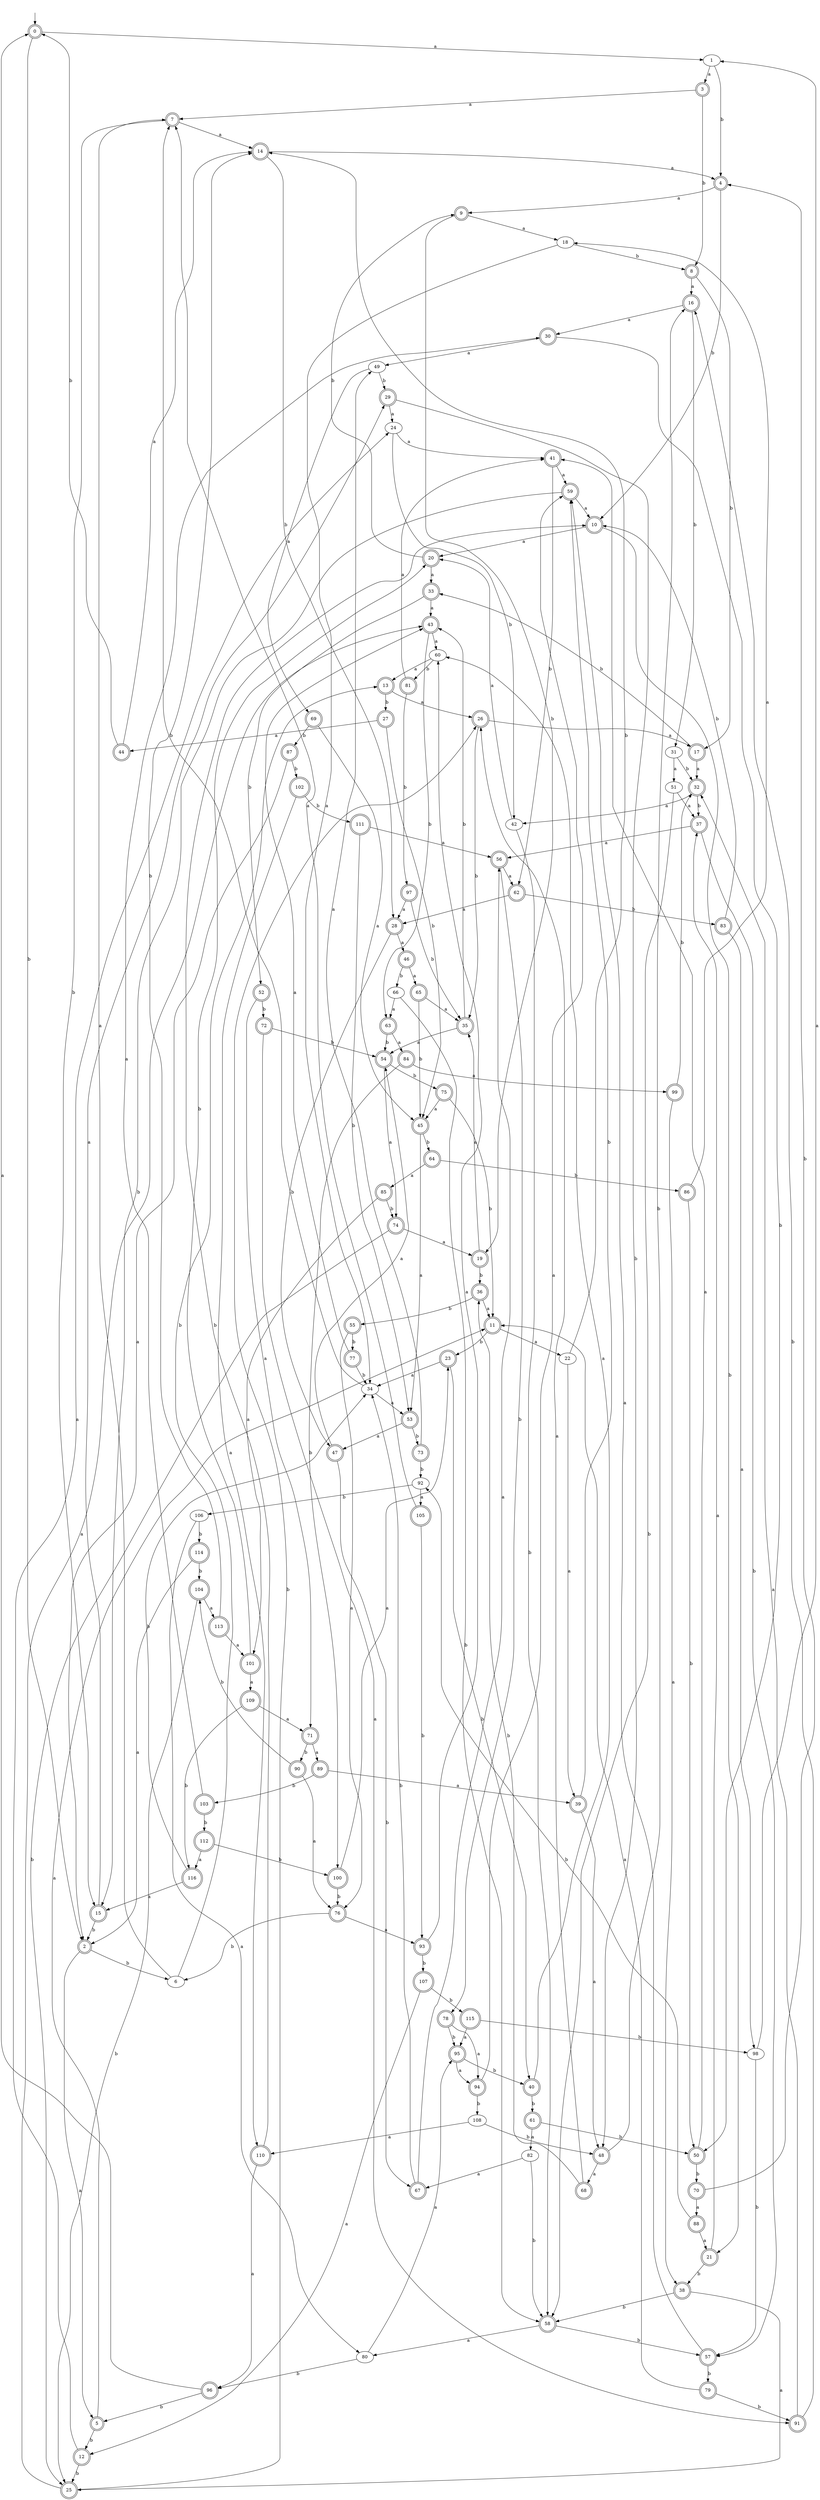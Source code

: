 digraph RandomDFA {
  __start0 [label="", shape=none];
  __start0 -> 0 [label=""];
  0 [shape=circle] [shape=doublecircle]
  0 -> 1 [label="a"]
  0 -> 2 [label="b"]
  1
  1 -> 3 [label="a"]
  1 -> 4 [label="b"]
  2 [shape=doublecircle]
  2 -> 5 [label="a"]
  2 -> 6 [label="b"]
  3 [shape=doublecircle]
  3 -> 7 [label="a"]
  3 -> 8 [label="b"]
  4 [shape=doublecircle]
  4 -> 9 [label="a"]
  4 -> 10 [label="b"]
  5 [shape=doublecircle]
  5 -> 11 [label="a"]
  5 -> 12 [label="b"]
  6
  6 -> 7 [label="a"]
  6 -> 13 [label="b"]
  7 [shape=doublecircle]
  7 -> 14 [label="a"]
  7 -> 15 [label="b"]
  8 [shape=doublecircle]
  8 -> 16 [label="a"]
  8 -> 17 [label="b"]
  9 [shape=doublecircle]
  9 -> 18 [label="a"]
  9 -> 19 [label="b"]
  10 [shape=doublecircle]
  10 -> 20 [label="a"]
  10 -> 21 [label="b"]
  11 [shape=doublecircle]
  11 -> 22 [label="a"]
  11 -> 23 [label="b"]
  12 [shape=doublecircle]
  12 -> 24 [label="a"]
  12 -> 25 [label="b"]
  13 [shape=doublecircle]
  13 -> 26 [label="a"]
  13 -> 27 [label="b"]
  14 [shape=doublecircle]
  14 -> 4 [label="a"]
  14 -> 28 [label="b"]
  15 [shape=doublecircle]
  15 -> 29 [label="a"]
  15 -> 2 [label="b"]
  16 [shape=doublecircle]
  16 -> 30 [label="a"]
  16 -> 31 [label="b"]
  17 [shape=doublecircle]
  17 -> 32 [label="a"]
  17 -> 33 [label="b"]
  18
  18 -> 34 [label="a"]
  18 -> 8 [label="b"]
  19 [shape=doublecircle]
  19 -> 35 [label="a"]
  19 -> 36 [label="b"]
  20 [shape=doublecircle]
  20 -> 33 [label="a"]
  20 -> 9 [label="b"]
  21 [shape=doublecircle]
  21 -> 37 [label="a"]
  21 -> 38 [label="b"]
  22
  22 -> 39 [label="a"]
  22 -> 14 [label="b"]
  23 [shape=doublecircle]
  23 -> 34 [label="a"]
  23 -> 40 [label="b"]
  24
  24 -> 41 [label="a"]
  24 -> 42 [label="b"]
  25 [shape=doublecircle]
  25 -> 43 [label="a"]
  25 -> 26 [label="b"]
  26 [shape=doublecircle]
  26 -> 17 [label="a"]
  26 -> 35 [label="b"]
  27 [shape=doublecircle]
  27 -> 44 [label="a"]
  27 -> 45 [label="b"]
  28 [shape=doublecircle]
  28 -> 46 [label="a"]
  28 -> 47 [label="b"]
  29 [shape=doublecircle]
  29 -> 24 [label="a"]
  29 -> 48 [label="b"]
  30 [shape=doublecircle]
  30 -> 49 [label="a"]
  30 -> 50 [label="b"]
  31
  31 -> 51 [label="a"]
  31 -> 32 [label="b"]
  32 [shape=doublecircle]
  32 -> 42 [label="a"]
  32 -> 37 [label="b"]
  33 [shape=doublecircle]
  33 -> 43 [label="a"]
  33 -> 52 [label="b"]
  34
  34 -> 53 [label="a"]
  34 -> 7 [label="b"]
  35 [shape=doublecircle]
  35 -> 54 [label="a"]
  35 -> 43 [label="b"]
  36 [shape=doublecircle]
  36 -> 11 [label="a"]
  36 -> 55 [label="b"]
  37 [shape=doublecircle]
  37 -> 56 [label="a"]
  37 -> 57 [label="b"]
  38 [shape=doublecircle]
  38 -> 25 [label="a"]
  38 -> 58 [label="b"]
  39 [shape=doublecircle]
  39 -> 48 [label="a"]
  39 -> 59 [label="b"]
  40 [shape=doublecircle]
  40 -> 60 [label="a"]
  40 -> 61 [label="b"]
  41 [shape=doublecircle]
  41 -> 59 [label="a"]
  41 -> 62 [label="b"]
  42
  42 -> 20 [label="a"]
  42 -> 58 [label="b"]
  43 [shape=doublecircle]
  43 -> 60 [label="a"]
  43 -> 63 [label="b"]
  44 [shape=doublecircle]
  44 -> 14 [label="a"]
  44 -> 0 [label="b"]
  45 [shape=doublecircle]
  45 -> 53 [label="a"]
  45 -> 64 [label="b"]
  46 [shape=doublecircle]
  46 -> 65 [label="a"]
  46 -> 66 [label="b"]
  47 [shape=doublecircle]
  47 -> 54 [label="a"]
  47 -> 67 [label="b"]
  48 [shape=doublecircle]
  48 -> 68 [label="a"]
  48 -> 16 [label="b"]
  49
  49 -> 69 [label="a"]
  49 -> 29 [label="b"]
  50 [shape=doublecircle]
  50 -> 41 [label="a"]
  50 -> 70 [label="b"]
  51
  51 -> 37 [label="a"]
  51 -> 58 [label="b"]
  52 [shape=doublecircle]
  52 -> 71 [label="a"]
  52 -> 72 [label="b"]
  53 [shape=doublecircle]
  53 -> 47 [label="a"]
  53 -> 73 [label="b"]
  54 [shape=doublecircle]
  54 -> 74 [label="a"]
  54 -> 75 [label="b"]
  55 [shape=doublecircle]
  55 -> 76 [label="a"]
  55 -> 77 [label="b"]
  56 [shape=doublecircle]
  56 -> 62 [label="a"]
  56 -> 78 [label="b"]
  57 [shape=doublecircle]
  57 -> 59 [label="a"]
  57 -> 79 [label="b"]
  58 [shape=doublecircle]
  58 -> 80 [label="a"]
  58 -> 57 [label="b"]
  59 [shape=doublecircle]
  59 -> 10 [label="a"]
  59 -> 15 [label="b"]
  60
  60 -> 13 [label="a"]
  60 -> 81 [label="b"]
  61 [shape=doublecircle]
  61 -> 82 [label="a"]
  61 -> 50 [label="b"]
  62 [shape=doublecircle]
  62 -> 28 [label="a"]
  62 -> 83 [label="b"]
  63 [shape=doublecircle]
  63 -> 84 [label="a"]
  63 -> 54 [label="b"]
  64 [shape=doublecircle]
  64 -> 85 [label="a"]
  64 -> 86 [label="b"]
  65 [shape=doublecircle]
  65 -> 35 [label="a"]
  65 -> 45 [label="b"]
  66
  66 -> 63 [label="a"]
  66 -> 58 [label="b"]
  67 [shape=doublecircle]
  67 -> 56 [label="a"]
  67 -> 34 [label="b"]
  68 [shape=doublecircle]
  68 -> 26 [label="a"]
  68 -> 36 [label="b"]
  69 [shape=doublecircle]
  69 -> 45 [label="a"]
  69 -> 87 [label="b"]
  70 [shape=doublecircle]
  70 -> 88 [label="a"]
  70 -> 4 [label="b"]
  71 [shape=doublecircle]
  71 -> 89 [label="a"]
  71 -> 90 [label="b"]
  72 [shape=doublecircle]
  72 -> 91 [label="a"]
  72 -> 54 [label="b"]
  73 [shape=doublecircle]
  73 -> 49 [label="a"]
  73 -> 92 [label="b"]
  74 [shape=doublecircle]
  74 -> 19 [label="a"]
  74 -> 25 [label="b"]
  75 [shape=doublecircle]
  75 -> 45 [label="a"]
  75 -> 11 [label="b"]
  76 [shape=doublecircle]
  76 -> 93 [label="a"]
  76 -> 6 [label="b"]
  77 [shape=doublecircle]
  77 -> 43 [label="a"]
  77 -> 34 [label="b"]
  78 [shape=doublecircle]
  78 -> 94 [label="a"]
  78 -> 95 [label="b"]
  79 [shape=doublecircle]
  79 -> 11 [label="a"]
  79 -> 91 [label="b"]
  80
  80 -> 95 [label="a"]
  80 -> 96 [label="b"]
  81 [shape=doublecircle]
  81 -> 41 [label="a"]
  81 -> 97 [label="b"]
  82
  82 -> 67 [label="a"]
  82 -> 58 [label="b"]
  83 [shape=doublecircle]
  83 -> 98 [label="a"]
  83 -> 10 [label="b"]
  84 [shape=doublecircle]
  84 -> 99 [label="a"]
  84 -> 100 [label="b"]
  85 [shape=doublecircle]
  85 -> 101 [label="a"]
  85 -> 74 [label="b"]
  86 [shape=doublecircle]
  86 -> 18 [label="a"]
  86 -> 50 [label="b"]
  87 [shape=doublecircle]
  87 -> 2 [label="a"]
  87 -> 102 [label="b"]
  88 [shape=doublecircle]
  88 -> 21 [label="a"]
  88 -> 92 [label="b"]
  89 [shape=doublecircle]
  89 -> 39 [label="a"]
  89 -> 103 [label="b"]
  90 [shape=doublecircle]
  90 -> 76 [label="a"]
  90 -> 104 [label="b"]
  91 [shape=doublecircle]
  91 -> 32 [label="a"]
  91 -> 16 [label="b"]
  92
  92 -> 105 [label="a"]
  92 -> 106 [label="b"]
  93 [shape=doublecircle]
  93 -> 60 [label="a"]
  93 -> 107 [label="b"]
  94 [shape=doublecircle]
  94 -> 59 [label="a"]
  94 -> 108 [label="b"]
  95 [shape=doublecircle]
  95 -> 94 [label="a"]
  95 -> 40 [label="b"]
  96 [shape=doublecircle]
  96 -> 0 [label="a"]
  96 -> 5 [label="b"]
  97 [shape=doublecircle]
  97 -> 28 [label="a"]
  97 -> 35 [label="b"]
  98
  98 -> 1 [label="a"]
  98 -> 57 [label="b"]
  99 [shape=doublecircle]
  99 -> 38 [label="a"]
  99 -> 32 [label="b"]
  100 [shape=doublecircle]
  100 -> 23 [label="a"]
  100 -> 76 [label="b"]
  101 [shape=doublecircle]
  101 -> 109 [label="a"]
  101 -> 20 [label="b"]
  102 [shape=doublecircle]
  102 -> 110 [label="a"]
  102 -> 111 [label="b"]
  103 [shape=doublecircle]
  103 -> 30 [label="a"]
  103 -> 112 [label="b"]
  104 [shape=doublecircle]
  104 -> 113 [label="a"]
  104 -> 25 [label="b"]
  105 [shape=doublecircle]
  105 -> 7 [label="a"]
  105 -> 93 [label="b"]
  106
  106 -> 80 [label="a"]
  106 -> 114 [label="b"]
  107 [shape=doublecircle]
  107 -> 12 [label="a"]
  107 -> 115 [label="b"]
  108
  108 -> 110 [label="a"]
  108 -> 48 [label="b"]
  109 [shape=doublecircle]
  109 -> 71 [label="a"]
  109 -> 116 [label="b"]
  110 [shape=doublecircle]
  110 -> 96 [label="a"]
  110 -> 10 [label="b"]
  111 [shape=doublecircle]
  111 -> 56 [label="a"]
  111 -> 53 [label="b"]
  112 [shape=doublecircle]
  112 -> 116 [label="a"]
  112 -> 100 [label="b"]
  113 [shape=doublecircle]
  113 -> 101 [label="a"]
  113 -> 14 [label="b"]
  114 [shape=doublecircle]
  114 -> 2 [label="a"]
  114 -> 104 [label="b"]
  115 [shape=doublecircle]
  115 -> 95 [label="a"]
  115 -> 98 [label="b"]
  116 [shape=doublecircle]
  116 -> 15 [label="a"]
  116 -> 34 [label="b"]
}
